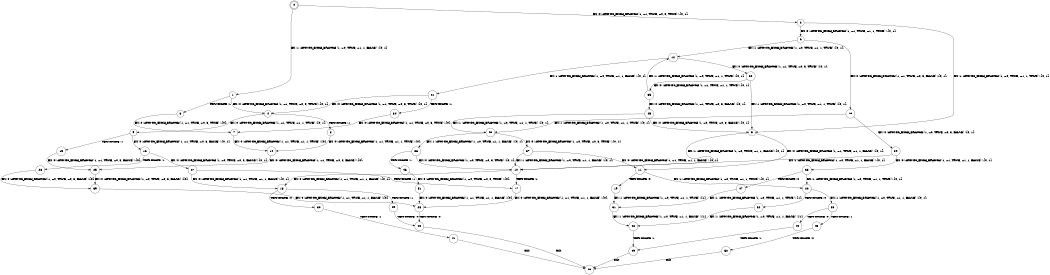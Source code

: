 digraph BCG {
size = "7, 10.5";
center = TRUE;
node [shape = circle];
0 [peripheries = 2];
0 -> 1 [label = "EX !1 !ATOMIC_EXCH_BRANCH (1, +0, TRUE, +1, 1, FALSE) !{0, 1}"];
0 -> 2 [label = "EX !0 !ATOMIC_EXCH_BRANCH (1, +1, TRUE, +0, 3, TRUE) !{0, 1}"];
1 -> 3 [label = "TERMINATE !1"];
1 -> 4 [label = "EX !0 !ATOMIC_EXCH_BRANCH (1, +1, TRUE, +0, 3, TRUE) !{0, 1}"];
2 -> 5 [label = "EX !1 !ATOMIC_EXCH_BRANCH (1, +0, TRUE, +1, 1, TRUE) !{0, 1}"];
2 -> 6 [label = "EX !0 !ATOMIC_EXCH_BRANCH (1, +1, TRUE, +1, 1, TRUE) !{0, 1}"];
3 -> 7 [label = "EX !0 !ATOMIC_EXCH_BRANCH (1, +1, TRUE, +0, 3, TRUE) !{0}"];
4 -> 8 [label = "TERMINATE !1"];
4 -> 9 [label = "EX !0 !ATOMIC_EXCH_BRANCH (1, +1, TRUE, +1, 1, TRUE) !{0, 1}"];
5 -> 10 [label = "EX !1 !ATOMIC_EXCH_BRANCH (1, +0, TRUE, +1, 1, FALSE) !{0, 1}"];
5 -> 11 [label = "EX !0 !ATOMIC_EXCH_BRANCH (1, +1, TRUE, +1, 1, FALSE) !{0, 1}"];
6 -> 12 [label = "EX !1 !ATOMIC_EXCH_BRANCH (1, +0, TRUE, +1, 1, TRUE) !{0, 1}"];
6 -> 13 [label = "EX !0 !ATOMIC_EXCH_BRANCH (1, +1, TRUE, +0, 3, FALSE) !{0, 1}"];
7 -> 14 [label = "EX !0 !ATOMIC_EXCH_BRANCH (1, +1, TRUE, +1, 1, TRUE) !{0}"];
8 -> 14 [label = "EX !0 !ATOMIC_EXCH_BRANCH (1, +1, TRUE, +1, 1, TRUE) !{0}"];
9 -> 15 [label = "TERMINATE !1"];
9 -> 16 [label = "EX !0 !ATOMIC_EXCH_BRANCH (1, +1, TRUE, +0, 3, FALSE) !{0, 1}"];
10 -> 17 [label = "TERMINATE !1"];
10 -> 18 [label = "EX !0 !ATOMIC_EXCH_BRANCH (1, +1, TRUE, +1, 1, FALSE) !{0, 1}"];
11 -> 19 [label = "TERMINATE !0"];
11 -> 20 [label = "EX !1 !ATOMIC_EXCH_BRANCH (1, +0, TRUE, +1, 1, TRUE) !{0, 1}"];
12 -> 21 [label = "EX !1 !ATOMIC_EXCH_BRANCH (1, +0, TRUE, +1, 1, FALSE) !{0, 1}"];
12 -> 22 [label = "EX !0 !ATOMIC_EXCH_BRANCH (1, +1, TRUE, +0, 3, TRUE) !{0, 1}"];
13 -> 23 [label = "EX !1 !ATOMIC_EXCH_BRANCH (1, +0, TRUE, +1, 1, TRUE) !{0, 1}"];
13 -> 24 [label = "EX !0 !ATOMIC_EXCH_BRANCH (1, +0, TRUE, +0, 3, FALSE) !{0, 1}"];
14 -> 25 [label = "EX !0 !ATOMIC_EXCH_BRANCH (1, +1, TRUE, +0, 3, FALSE) !{0}"];
15 -> 25 [label = "EX !0 !ATOMIC_EXCH_BRANCH (1, +1, TRUE, +0, 3, FALSE) !{0}"];
16 -> 26 [label = "TERMINATE !1"];
16 -> 27 [label = "EX !0 !ATOMIC_EXCH_BRANCH (1, +0, TRUE, +0, 3, FALSE) !{0, 1}"];
17 -> 28 [label = "EX !0 !ATOMIC_EXCH_BRANCH (1, +1, TRUE, +1, 1, FALSE) !{0}"];
18 -> 29 [label = "TERMINATE !1"];
18 -> 30 [label = "TERMINATE !0"];
19 -> 31 [label = "EX !1 !ATOMIC_EXCH_BRANCH (1, +0, TRUE, +1, 1, TRUE) !{1}"];
20 -> 32 [label = "TERMINATE !0"];
20 -> 33 [label = "EX !1 !ATOMIC_EXCH_BRANCH (1, +0, TRUE, +1, 1, FALSE) !{0, 1}"];
21 -> 34 [label = "TERMINATE !1"];
21 -> 4 [label = "EX !0 !ATOMIC_EXCH_BRANCH (1, +1, TRUE, +0, 3, TRUE) !{0, 1}"];
22 -> 5 [label = "EX !1 !ATOMIC_EXCH_BRANCH (1, +0, TRUE, +1, 1, TRUE) !{0, 1}"];
22 -> 35 [label = "EX !0 !ATOMIC_EXCH_BRANCH (1, +1, TRUE, +1, 1, TRUE) !{0, 1}"];
23 -> 36 [label = "EX !1 !ATOMIC_EXCH_BRANCH (1, +0, TRUE, +1, 1, FALSE) !{0, 1}"];
23 -> 37 [label = "EX !0 !ATOMIC_EXCH_BRANCH (1, +0, TRUE, +0, 3, TRUE) !{0, 1}"];
24 -> 10 [label = "EX !1 !ATOMIC_EXCH_BRANCH (1, +0, TRUE, +1, 1, FALSE) !{0, 1}"];
24 -> 38 [label = "EX !0 !ATOMIC_EXCH_BRANCH (1, +1, TRUE, +1, 1, FALSE) !{0, 1}"];
25 -> 39 [label = "EX !0 !ATOMIC_EXCH_BRANCH (1, +0, TRUE, +0, 3, FALSE) !{0}"];
26 -> 39 [label = "EX !0 !ATOMIC_EXCH_BRANCH (1, +0, TRUE, +0, 3, FALSE) !{0}"];
27 -> 17 [label = "TERMINATE !1"];
27 -> 18 [label = "EX !0 !ATOMIC_EXCH_BRANCH (1, +1, TRUE, +1, 1, FALSE) !{0, 1}"];
28 -> 40 [label = "TERMINATE !0"];
29 -> 40 [label = "TERMINATE !0"];
30 -> 41 [label = "TERMINATE !1"];
31 -> 42 [label = "EX !1 !ATOMIC_EXCH_BRANCH (1, +0, TRUE, +1, 1, FALSE) !{1}"];
32 -> 42 [label = "EX !1 !ATOMIC_EXCH_BRANCH (1, +0, TRUE, +1, 1, FALSE) !{1}"];
33 -> 43 [label = "TERMINATE !1"];
33 -> 44 [label = "TERMINATE !0"];
34 -> 7 [label = "EX !0 !ATOMIC_EXCH_BRANCH (1, +1, TRUE, +0, 3, TRUE) !{0}"];
35 -> 12 [label = "EX !1 !ATOMIC_EXCH_BRANCH (1, +0, TRUE, +1, 1, TRUE) !{0, 1}"];
35 -> 45 [label = "EX !0 !ATOMIC_EXCH_BRANCH (1, +1, TRUE, +0, 3, FALSE) !{0, 1}"];
36 -> 46 [label = "TERMINATE !1"];
36 -> 10 [label = "EX !0 !ATOMIC_EXCH_BRANCH (1, +0, TRUE, +0, 3, TRUE) !{0, 1}"];
37 -> 10 [label = "EX !1 !ATOMIC_EXCH_BRANCH (1, +0, TRUE, +1, 1, FALSE) !{0, 1}"];
37 -> 11 [label = "EX !0 !ATOMIC_EXCH_BRANCH (1, +1, TRUE, +1, 1, FALSE) !{0, 1}"];
38 -> 47 [label = "TERMINATE !0"];
38 -> 20 [label = "EX !1 !ATOMIC_EXCH_BRANCH (1, +0, TRUE, +1, 1, TRUE) !{0, 1}"];
39 -> 28 [label = "EX !0 !ATOMIC_EXCH_BRANCH (1, +1, TRUE, +1, 1, FALSE) !{0}"];
40 -> 48 [label = "exit"];
41 -> 48 [label = "exit"];
42 -> 49 [label = "TERMINATE !1"];
43 -> 50 [label = "TERMINATE !0"];
44 -> 49 [label = "TERMINATE !1"];
45 -> 23 [label = "EX !1 !ATOMIC_EXCH_BRANCH (1, +0, TRUE, +1, 1, TRUE) !{0, 1}"];
45 -> 5 [label = "EX !0 !ATOMIC_EXCH_BRANCH (1, +0, TRUE, +0, 3, FALSE) !{0, 1}"];
46 -> 51 [label = "EX !0 !ATOMIC_EXCH_BRANCH (1, +0, TRUE, +0, 3, TRUE) !{0}"];
47 -> 31 [label = "EX !1 !ATOMIC_EXCH_BRANCH (1, +0, TRUE, +1, 1, TRUE) !{1}"];
49 -> 48 [label = "exit"];
50 -> 48 [label = "exit"];
51 -> 28 [label = "EX !0 !ATOMIC_EXCH_BRANCH (1, +1, TRUE, +1, 1, FALSE) !{0}"];
}
